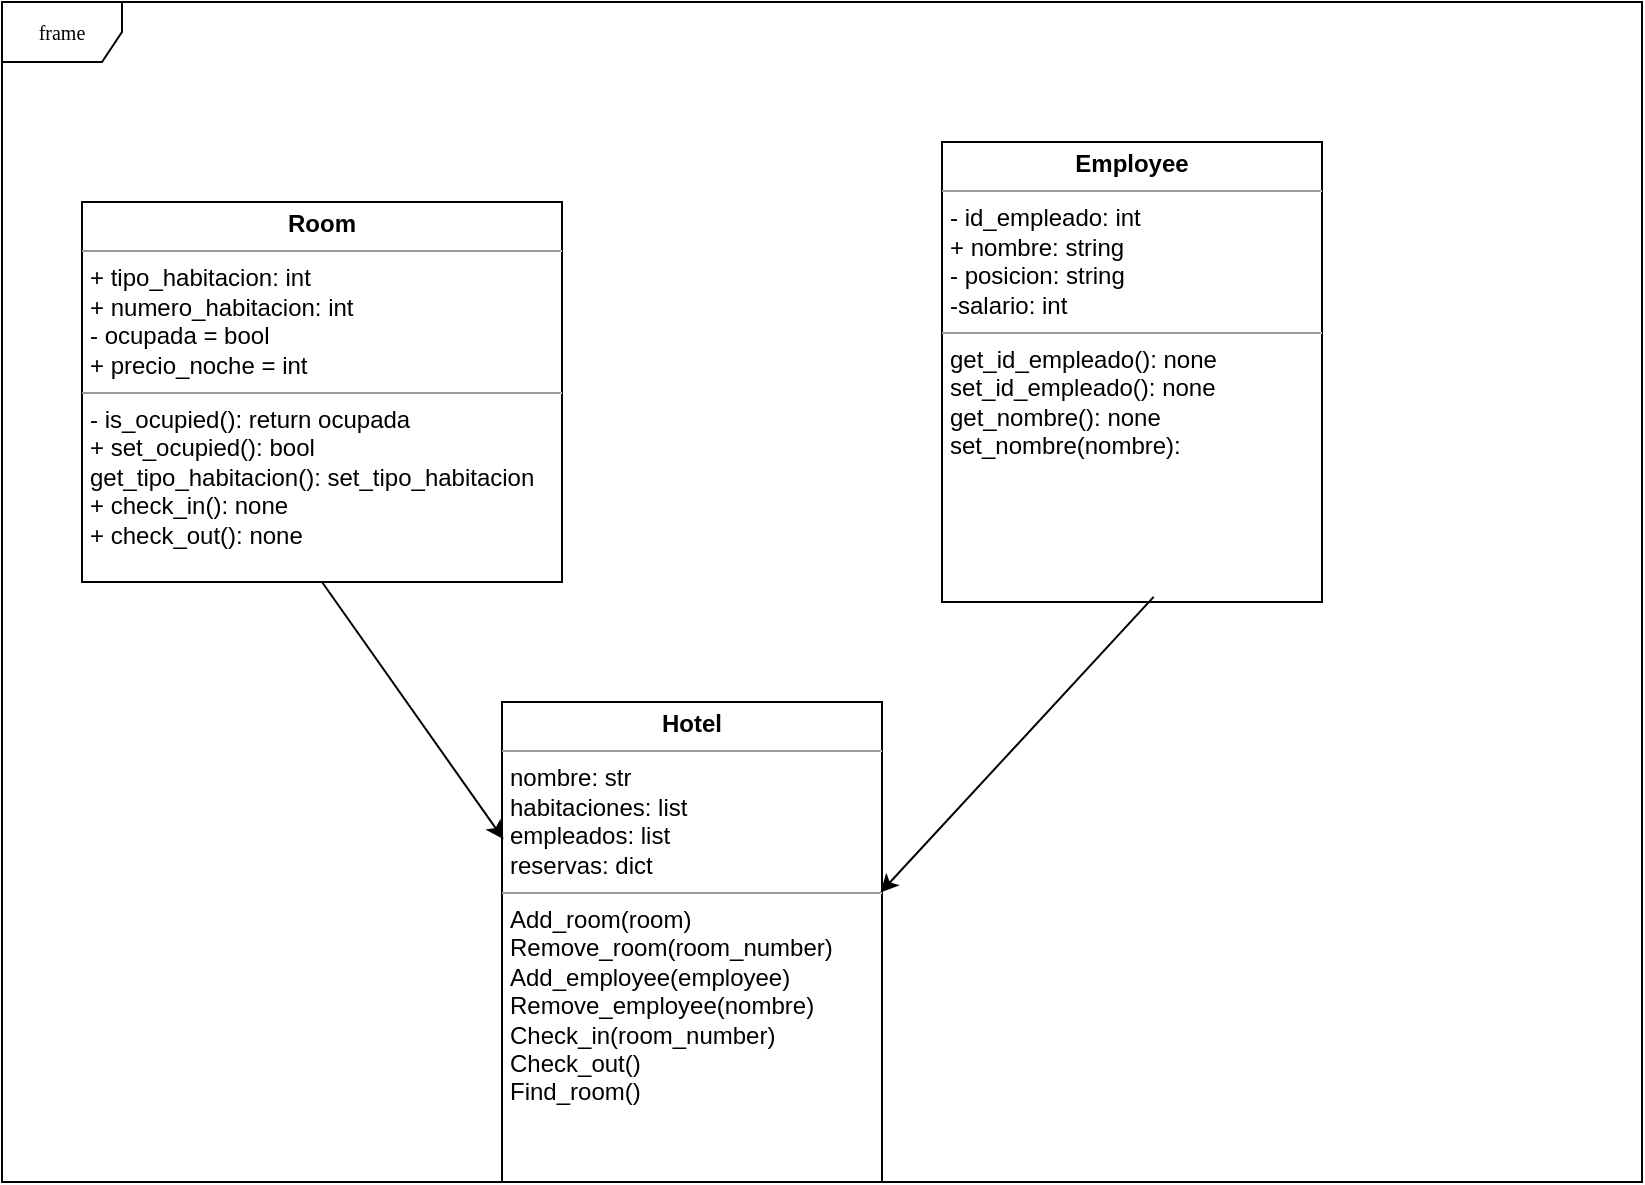 <mxfile version="24.2.3" type="device">
  <diagram name="Page-1" id="c4acf3e9-155e-7222-9cf6-157b1a14988f">
    <mxGraphModel dx="934" dy="540" grid="1" gridSize="10" guides="1" tooltips="1" connect="1" arrows="1" fold="1" page="1" pageScale="1" pageWidth="850" pageHeight="1100" background="none" math="0" shadow="0">
      <root>
        <mxCell id="0" />
        <mxCell id="1" parent="0" />
        <mxCell id="17acba5748e5396b-1" value="frame" style="shape=umlFrame;whiteSpace=wrap;html=1;rounded=0;shadow=0;comic=0;labelBackgroundColor=none;strokeWidth=1;fontFamily=Verdana;fontSize=10;align=center;" parent="1" vertex="1">
          <mxGeometry x="20" y="30" width="820" height="590" as="geometry" />
        </mxCell>
        <mxCell id="hru5D2vzHSLLFb0k-sDj-1" value="&lt;p style=&quot;margin:0px;margin-top:4px;text-align:center;&quot;&gt;&lt;b&gt;Hotel&lt;/b&gt;&lt;/p&gt;&lt;hr size=&quot;1&quot;&gt;&lt;p style=&quot;margin:0px;margin-left:4px;&quot;&gt;nombre: str&lt;/p&gt;&lt;p style=&quot;margin:0px;margin-left:4px;&quot;&gt;habitaciones: list&lt;/p&gt;&lt;p style=&quot;margin:0px;margin-left:4px;&quot;&gt;empleados: list&lt;/p&gt;&lt;p style=&quot;margin:0px;margin-left:4px;&quot;&gt;reservas: dict&lt;/p&gt;&lt;hr size=&quot;1&quot;&gt;&lt;p style=&quot;margin:0px;margin-left:4px;&quot;&gt;Add_room(room)&amp;nbsp;&lt;/p&gt;&lt;p style=&quot;margin:0px;margin-left:4px;&quot;&gt;Remove_room(room_number)&lt;br&gt;Add_employee(employee)&lt;br&gt;Remove_employee(nombre)&lt;br&gt;Check_in(room_number)&lt;br&gt;Check_out()&lt;br&gt;Find_room()&lt;br&gt;&lt;/p&gt;" style="verticalAlign=top;align=left;overflow=fill;fontSize=12;fontFamily=Helvetica;html=1;rounded=0;shadow=0;comic=0;labelBackgroundColor=none;strokeWidth=1" parent="1" vertex="1">
          <mxGeometry x="270" y="380" width="190" height="240" as="geometry" />
        </mxCell>
        <mxCell id="hru5D2vzHSLLFb0k-sDj-3" value="&lt;p style=&quot;margin:0px;margin-top:4px;text-align:center;&quot;&gt;&lt;b&gt;Room&lt;/b&gt;&lt;/p&gt;&lt;hr size=&quot;1&quot;&gt;&lt;p style=&quot;margin:0px;margin-left:4px;&quot;&gt;+ tipo_habitacion: int&lt;br&gt;+ numero_habitacion: int&lt;/p&gt;&lt;p style=&quot;margin:0px;margin-left:4px;&quot;&gt;- ocupada = bool&lt;/p&gt;&lt;p style=&quot;margin:0px;margin-left:4px;&quot;&gt;+ precio_noche = int&lt;/p&gt;&lt;hr size=&quot;1&quot;&gt;&lt;p style=&quot;margin:0px;margin-left:4px;&quot;&gt;- is_ocupied(): return ocupada&lt;br&gt;+ set_ocupied(): bool&lt;/p&gt;&lt;p style=&quot;margin:0px;margin-left:4px;&quot;&gt;get_tipo_habitacion(): set_tipo_habitacion&lt;/p&gt;&lt;p style=&quot;margin:0px;margin-left:4px;&quot;&gt;+ check_in(): none&lt;/p&gt;&lt;p style=&quot;margin:0px;margin-left:4px;&quot;&gt;+ check_out(): none&lt;/p&gt;" style="verticalAlign=top;align=left;overflow=fill;fontSize=12;fontFamily=Helvetica;html=1;rounded=0;shadow=0;comic=0;labelBackgroundColor=none;strokeWidth=1" parent="1" vertex="1">
          <mxGeometry x="60" y="130" width="240" height="190" as="geometry" />
        </mxCell>
        <mxCell id="_0KpILVbWDSFPceP9OSG-3" value="&lt;p style=&quot;margin:0px;margin-top:4px;text-align:center;&quot;&gt;&lt;b&gt;Employee&lt;/b&gt;&lt;/p&gt;&lt;hr size=&quot;1&quot;&gt;&lt;p style=&quot;margin:0px;margin-left:4px;&quot;&gt;- id_empleado: int&lt;br&gt;+ nombre: string&lt;/p&gt;&lt;p style=&quot;margin:0px;margin-left:4px;&quot;&gt;- posicion: string&lt;/p&gt;&lt;p style=&quot;margin:0px;margin-left:4px;&quot;&gt;-salario: int&lt;/p&gt;&lt;hr size=&quot;1&quot;&gt;&lt;p style=&quot;margin:0px;margin-left:4px;&quot;&gt;get_id_empleado(): none&lt;/p&gt;&lt;p style=&quot;margin:0px;margin-left:4px;&quot;&gt;se&lt;span style=&quot;background-color: initial;&quot;&gt;t_id_empleado(): none&lt;/span&gt;&lt;/p&gt;&lt;p style=&quot;margin:0px;margin-left:4px;&quot;&gt;&lt;span style=&quot;background-color: initial;&quot;&gt;get_nombre(): none&lt;/span&gt;&lt;/p&gt;&lt;p style=&quot;margin:0px;margin-left:4px;&quot;&gt;&lt;span style=&quot;background-color: initial;&quot;&gt;set_nombre(nombre):&amp;nbsp;&lt;/span&gt;&lt;/p&gt;" style="verticalAlign=top;align=left;overflow=fill;fontSize=12;fontFamily=Helvetica;html=1;rounded=0;shadow=0;comic=0;labelBackgroundColor=none;strokeWidth=1" vertex="1" parent="1">
          <mxGeometry x="490" y="100" width="190" height="230" as="geometry" />
        </mxCell>
        <mxCell id="_0KpILVbWDSFPceP9OSG-4" value="" style="endArrow=classic;html=1;rounded=0;entryX=0.004;entryY=0.286;entryDx=0;entryDy=0;entryPerimeter=0;exitX=0.5;exitY=1;exitDx=0;exitDy=0;" edge="1" parent="1" source="hru5D2vzHSLLFb0k-sDj-3" target="hru5D2vzHSLLFb0k-sDj-1">
          <mxGeometry width="50" height="50" relative="1" as="geometry">
            <mxPoint x="150" y="400" as="sourcePoint" />
            <mxPoint x="200" y="350" as="targetPoint" />
          </mxGeometry>
        </mxCell>
        <mxCell id="_0KpILVbWDSFPceP9OSG-5" value="" style="endArrow=classic;html=1;rounded=0;entryX=0.996;entryY=0.397;entryDx=0;entryDy=0;entryPerimeter=0;exitX=0.557;exitY=0.989;exitDx=0;exitDy=0;exitPerimeter=0;" edge="1" parent="1" source="_0KpILVbWDSFPceP9OSG-3" target="hru5D2vzHSLLFb0k-sDj-1">
          <mxGeometry width="50" height="50" relative="1" as="geometry">
            <mxPoint x="510" y="450" as="sourcePoint" />
            <mxPoint x="560" y="400" as="targetPoint" />
            <Array as="points" />
          </mxGeometry>
        </mxCell>
      </root>
    </mxGraphModel>
  </diagram>
</mxfile>
